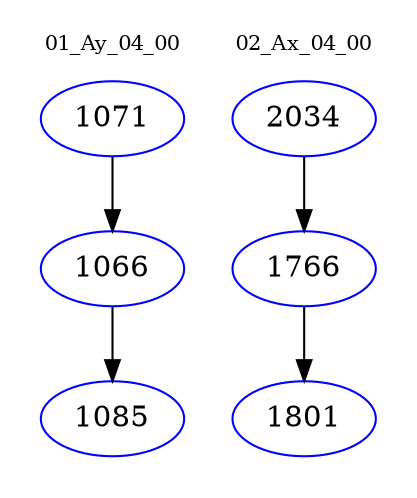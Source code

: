 digraph{
subgraph cluster_0 {
color = white
label = "01_Ay_04_00";
fontsize=10;
T0_1071 [label="1071", color="blue"]
T0_1071 -> T0_1066 [color="black"]
T0_1066 [label="1066", color="blue"]
T0_1066 -> T0_1085 [color="black"]
T0_1085 [label="1085", color="blue"]
}
subgraph cluster_1 {
color = white
label = "02_Ax_04_00";
fontsize=10;
T1_2034 [label="2034", color="blue"]
T1_2034 -> T1_1766 [color="black"]
T1_1766 [label="1766", color="blue"]
T1_1766 -> T1_1801 [color="black"]
T1_1801 [label="1801", color="blue"]
}
}
